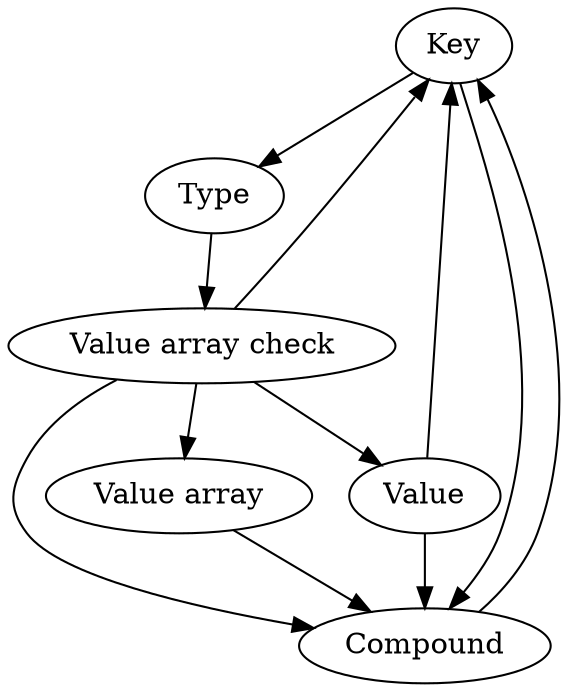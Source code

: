 digraph "G"
	{
	Key -> Type
	Key -> Compound
	Type-> "Value array check"
	"Value array check" -> "Value array"
	"Value array check" -> Key
	"Value array check" -> Compound
	"Value array check" -> Value
	Value -> Key
	Value -> Compound
	"Value array"-> Compound
	Compound -> Key
	}